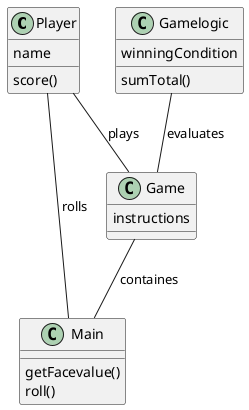 @startuml
Player -- Game : plays
Game -- Main  : containes
Main -- Player : rolls
Gamelogic -- Game : evaluates


Player : name
Player : score()
Main : getFacevalue()
Main : roll()
Game : instructions
Gamelogic : sumTotal()
Gamelogic : winningCondition

@enduml